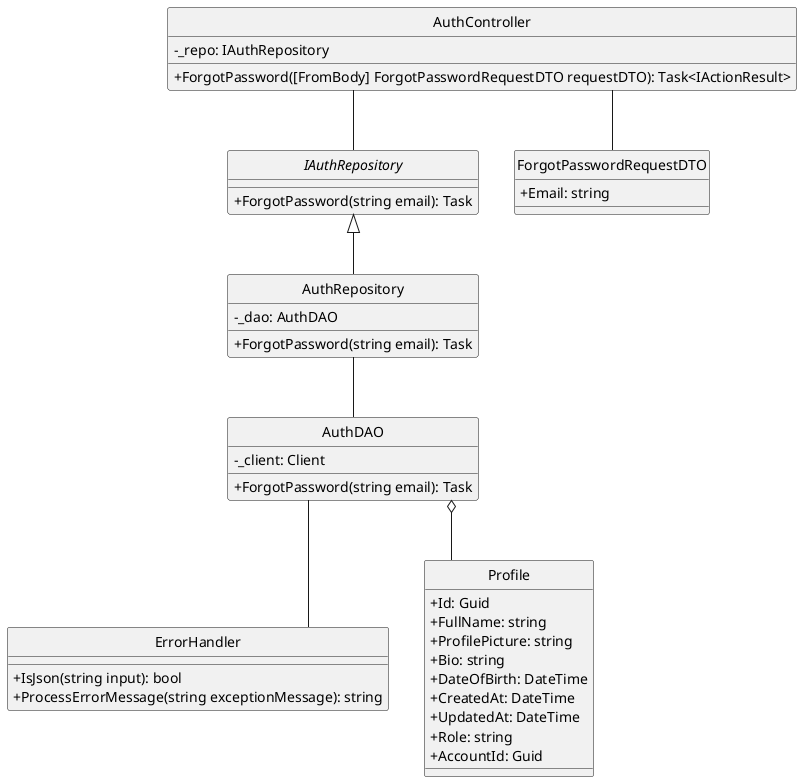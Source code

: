 @startuml getUserById
hide circle
skinparam classAttributeIconSize 0
skinparam linetype ortho

class AuthController {
    - _repo: IAuthRepository
    + ForgotPassword([FromBody] ForgotPasswordRequestDTO requestDTO): Task<IActionResult> 
}

class ErrorHandler {
    + IsJson(string input): bool
    + ProcessErrorMessage(string exceptionMessage): string
} 

interface IAuthRepository { 
    + ForgotPassword(string email): Task
}

class AuthRepository {
    - _dao: AuthDAO
    + ForgotPassword(string email): Task    
}

class AuthDAO {
    - _client: Client
    + ForgotPassword(string email): Task
}

class ForgotPasswordRequestDTO {
    + Email: string
}

class Profile {
    + Id: Guid
    + FullName: string
    + ProfilePicture: string
    + Bio: string
    + DateOfBirth: DateTime
    + CreatedAt: DateTime
    + UpdatedAt: DateTime
    + Role: string
    + AccountId: Guid
}

AuthController -- ForgotPasswordRequestDTO
AuthController -- IAuthRepository

IAuthRepository <|-- AuthRepository
AuthRepository -- AuthDAO


AuthDAO -- ErrorHandler

AuthDAO o-- Profile
@enduml